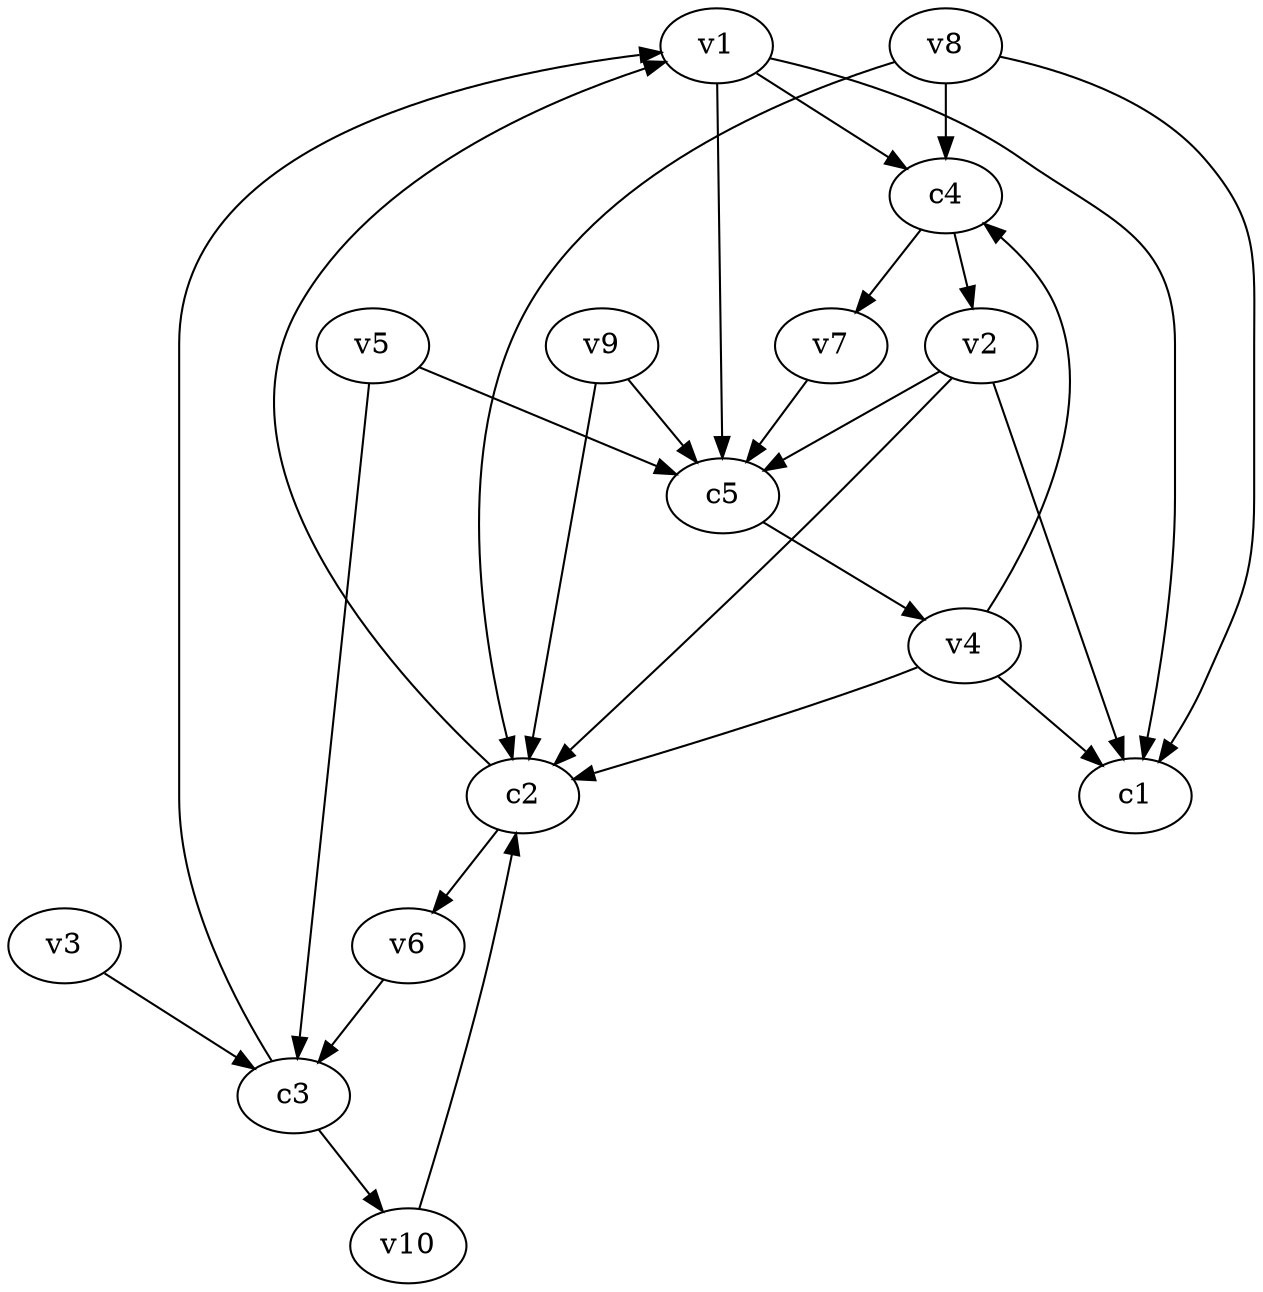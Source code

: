 strict digraph  {
c1;
c2;
c3;
c4;
c5;
v1;
v2;
v3;
v4;
v5;
v6;
v7;
v8;
v9;
v10;
c2 -> v6  [weight=1];
c2 -> v1  [weight=1];
c3 -> v1  [weight=1];
c3 -> v10  [weight=1];
c4 -> v7  [weight=1];
c4 -> v2  [weight=1];
c5 -> v4  [weight=1];
v1 -> c5  [weight=1];
v1 -> c4  [weight=1];
v1 -> c1  [weight=1];
v2 -> c1  [weight=1];
v2 -> c2  [weight=1];
v2 -> c5  [weight=1];
v3 -> c3  [weight=1];
v4 -> c2  [weight=1];
v4 -> c1  [weight=1];
v4 -> c4  [weight=1];
v5 -> c5  [weight=1];
v5 -> c3  [weight=1];
v6 -> c3  [weight=1];
v7 -> c5  [weight=1];
v8 -> c4  [weight=1];
v8 -> c1  [weight=1];
v8 -> c2  [weight=1];
v9 -> c2  [weight=1];
v9 -> c5  [weight=1];
v10 -> c2  [weight=1];
}
